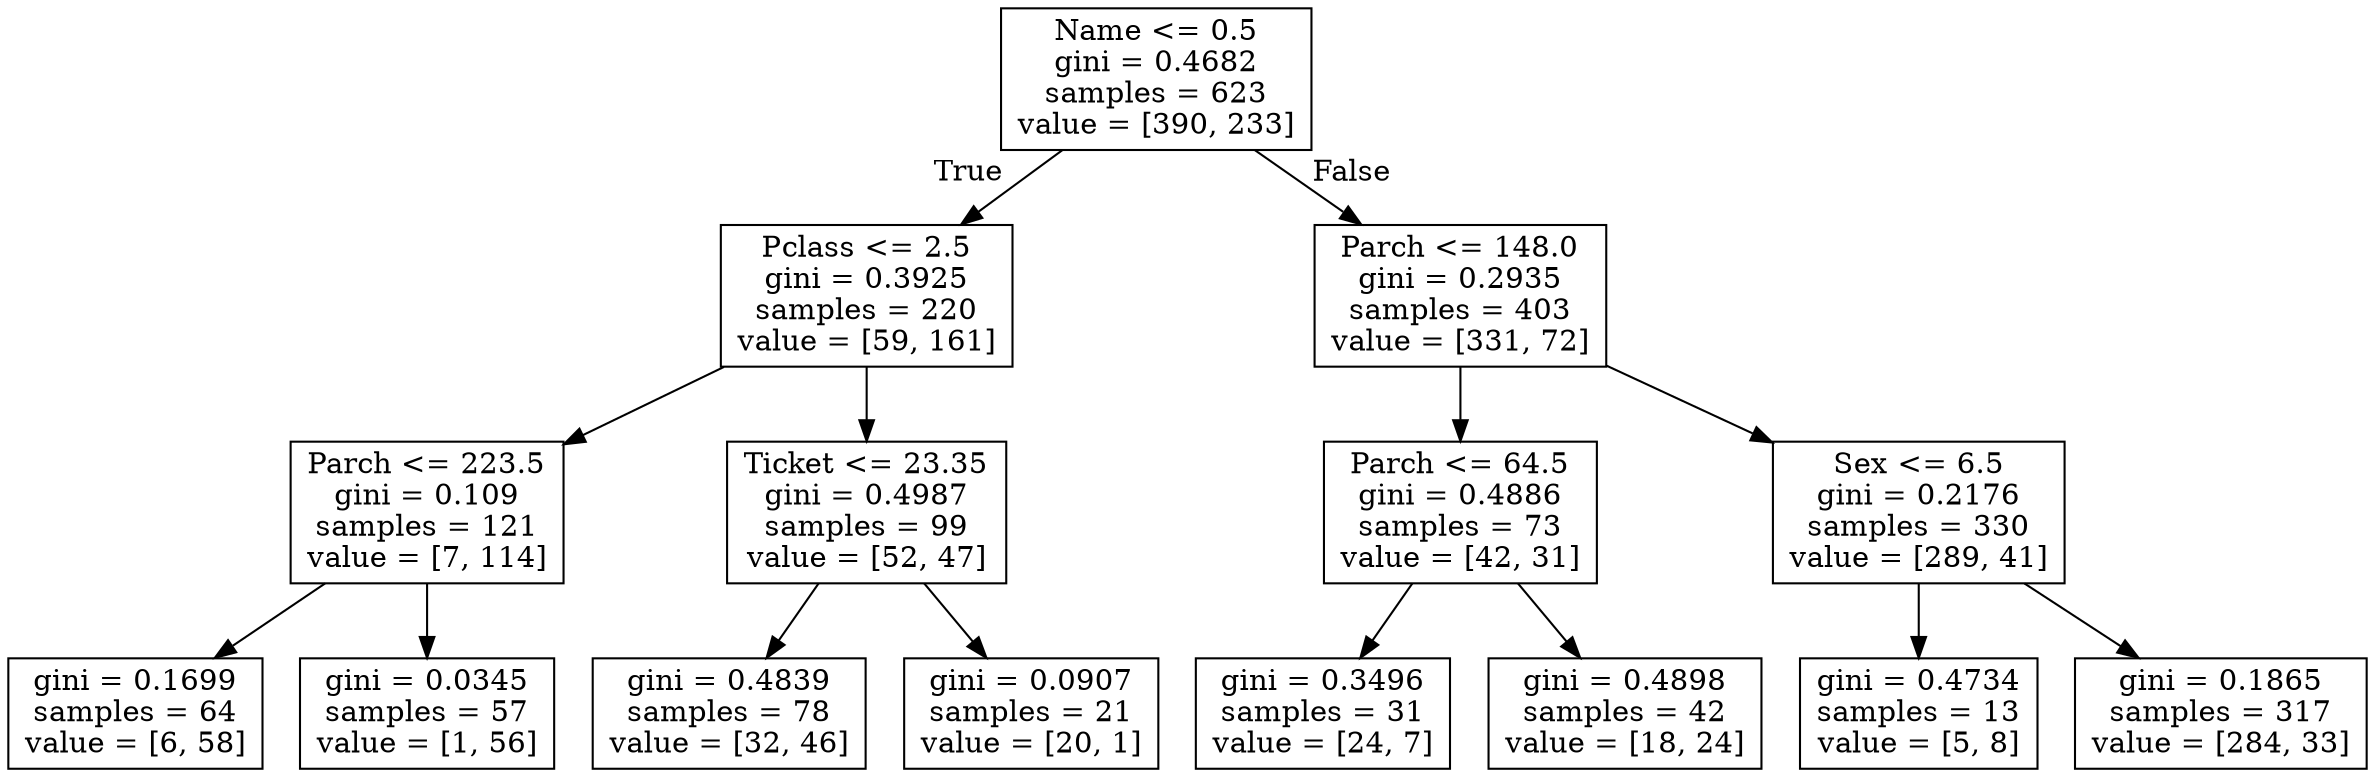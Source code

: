 digraph Tree {
node [shape=box] ;
0 [label="Name <= 0.5\ngini = 0.4682\nsamples = 623\nvalue = [390, 233]"] ;
1 [label="Pclass <= 2.5\ngini = 0.3925\nsamples = 220\nvalue = [59, 161]"] ;
0 -> 1 [labeldistance=2.5, labelangle=45, headlabel="True"] ;
2 [label="Parch <= 223.5\ngini = 0.109\nsamples = 121\nvalue = [7, 114]"] ;
1 -> 2 ;
3 [label="gini = 0.1699\nsamples = 64\nvalue = [6, 58]"] ;
2 -> 3 ;
4 [label="gini = 0.0345\nsamples = 57\nvalue = [1, 56]"] ;
2 -> 4 ;
5 [label="Ticket <= 23.35\ngini = 0.4987\nsamples = 99\nvalue = [52, 47]"] ;
1 -> 5 ;
6 [label="gini = 0.4839\nsamples = 78\nvalue = [32, 46]"] ;
5 -> 6 ;
7 [label="gini = 0.0907\nsamples = 21\nvalue = [20, 1]"] ;
5 -> 7 ;
8 [label="Parch <= 148.0\ngini = 0.2935\nsamples = 403\nvalue = [331, 72]"] ;
0 -> 8 [labeldistance=2.5, labelangle=-45, headlabel="False"] ;
9 [label="Parch <= 64.5\ngini = 0.4886\nsamples = 73\nvalue = [42, 31]"] ;
8 -> 9 ;
10 [label="gini = 0.3496\nsamples = 31\nvalue = [24, 7]"] ;
9 -> 10 ;
11 [label="gini = 0.4898\nsamples = 42\nvalue = [18, 24]"] ;
9 -> 11 ;
12 [label="Sex <= 6.5\ngini = 0.2176\nsamples = 330\nvalue = [289, 41]"] ;
8 -> 12 ;
13 [label="gini = 0.4734\nsamples = 13\nvalue = [5, 8]"] ;
12 -> 13 ;
14 [label="gini = 0.1865\nsamples = 317\nvalue = [284, 33]"] ;
12 -> 14 ;
}